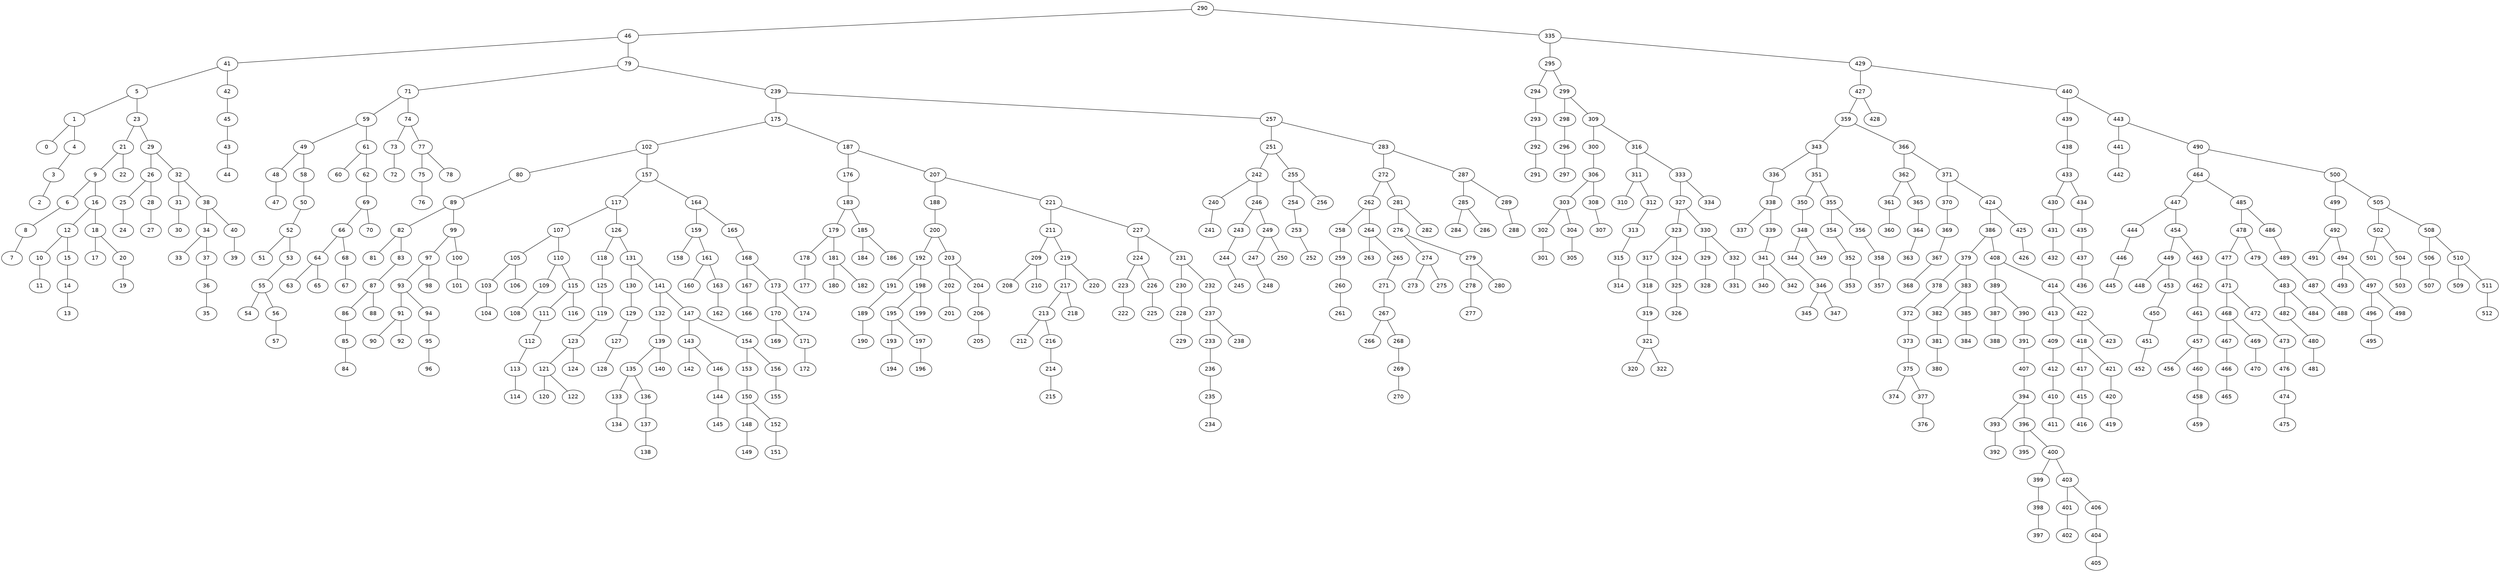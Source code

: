 graph BST {
    node [fontname="Helvetica"];
    290 [label="290"];
    290 -- 46;
    46 [label="46"];
    46 -- 41;
    41 [label="41"];
    41 -- 5;
    5 [label="5"];
    5 -- 1;
    1 [label="1"];
    1 -- 0;
    0 [label="0"];
    1 -- 4;
    4 [label="4"];
    4 -- 3;
    3 [label="3"];
    3 -- 2;
    2 [label="2"];
    5 -- 23;
    23 [label="23"];
    23 -- 21;
    21 [label="21"];
    21 -- 9;
    9 [label="9"];
    9 -- 6;
    6 [label="6"];
    6 -- 8;
    8 [label="8"];
    8 -- 7;
    7 [label="7"];
    9 -- 16;
    16 [label="16"];
    16 -- 12;
    12 [label="12"];
    12 -- 10;
    10 [label="10"];
    10 -- 11;
    11 [label="11"];
    12 -- 15;
    15 [label="15"];
    15 -- 14;
    14 [label="14"];
    14 -- 13;
    13 [label="13"];
    16 -- 18;
    18 [label="18"];
    18 -- 17;
    17 [label="17"];
    18 -- 20;
    20 [label="20"];
    20 -- 19;
    19 [label="19"];
    21 -- 22;
    22 [label="22"];
    23 -- 29;
    29 [label="29"];
    29 -- 26;
    26 [label="26"];
    26 -- 25;
    25 [label="25"];
    25 -- 24;
    24 [label="24"];
    26 -- 28;
    28 [label="28"];
    28 -- 27;
    27 [label="27"];
    29 -- 32;
    32 [label="32"];
    32 -- 31;
    31 [label="31"];
    31 -- 30;
    30 [label="30"];
    32 -- 38;
    38 [label="38"];
    38 -- 34;
    34 [label="34"];
    34 -- 33;
    33 [label="33"];
    34 -- 37;
    37 [label="37"];
    37 -- 36;
    36 [label="36"];
    36 -- 35;
    35 [label="35"];
    38 -- 40;
    40 [label="40"];
    40 -- 39;
    39 [label="39"];
    41 -- 42;
    42 [label="42"];
    42 -- 45;
    45 [label="45"];
    45 -- 43;
    43 [label="43"];
    43 -- 44;
    44 [label="44"];
    46 -- 79;
    79 [label="79"];
    79 -- 71;
    71 [label="71"];
    71 -- 59;
    59 [label="59"];
    59 -- 49;
    49 [label="49"];
    49 -- 48;
    48 [label="48"];
    48 -- 47;
    47 [label="47"];
    49 -- 58;
    58 [label="58"];
    58 -- 50;
    50 [label="50"];
    50 -- 52;
    52 [label="52"];
    52 -- 51;
    51 [label="51"];
    52 -- 53;
    53 [label="53"];
    53 -- 55;
    55 [label="55"];
    55 -- 54;
    54 [label="54"];
    55 -- 56;
    56 [label="56"];
    56 -- 57;
    57 [label="57"];
    59 -- 61;
    61 [label="61"];
    61 -- 60;
    60 [label="60"];
    61 -- 62;
    62 [label="62"];
    62 -- 69;
    69 [label="69"];
    69 -- 66;
    66 [label="66"];
    66 -- 64;
    64 [label="64"];
    64 -- 63;
    63 [label="63"];
    64 -- 65;
    65 [label="65"];
    66 -- 68;
    68 [label="68"];
    68 -- 67;
    67 [label="67"];
    69 -- 70;
    70 [label="70"];
    71 -- 74;
    74 [label="74"];
    74 -- 73;
    73 [label="73"];
    73 -- 72;
    72 [label="72"];
    74 -- 77;
    77 [label="77"];
    77 -- 75;
    75 [label="75"];
    75 -- 76;
    76 [label="76"];
    77 -- 78;
    78 [label="78"];
    79 -- 239;
    239 [label="239"];
    239 -- 175;
    175 [label="175"];
    175 -- 102;
    102 [label="102"];
    102 -- 80;
    80 [label="80"];
    80 -- 89;
    89 [label="89"];
    89 -- 82;
    82 [label="82"];
    82 -- 81;
    81 [label="81"];
    82 -- 83;
    83 [label="83"];
    83 -- 87;
    87 [label="87"];
    87 -- 86;
    86 [label="86"];
    86 -- 85;
    85 [label="85"];
    85 -- 84;
    84 [label="84"];
    87 -- 88;
    88 [label="88"];
    89 -- 99;
    99 [label="99"];
    99 -- 97;
    97 [label="97"];
    97 -- 93;
    93 [label="93"];
    93 -- 91;
    91 [label="91"];
    91 -- 90;
    90 [label="90"];
    91 -- 92;
    92 [label="92"];
    93 -- 94;
    94 [label="94"];
    94 -- 95;
    95 [label="95"];
    95 -- 96;
    96 [label="96"];
    97 -- 98;
    98 [label="98"];
    99 -- 100;
    100 [label="100"];
    100 -- 101;
    101 [label="101"];
    102 -- 157;
    157 [label="157"];
    157 -- 117;
    117 [label="117"];
    117 -- 107;
    107 [label="107"];
    107 -- 105;
    105 [label="105"];
    105 -- 103;
    103 [label="103"];
    103 -- 104;
    104 [label="104"];
    105 -- 106;
    106 [label="106"];
    107 -- 110;
    110 [label="110"];
    110 -- 109;
    109 [label="109"];
    109 -- 108;
    108 [label="108"];
    110 -- 115;
    115 [label="115"];
    115 -- 111;
    111 [label="111"];
    111 -- 112;
    112 [label="112"];
    112 -- 113;
    113 [label="113"];
    113 -- 114;
    114 [label="114"];
    115 -- 116;
    116 [label="116"];
    117 -- 126;
    126 [label="126"];
    126 -- 118;
    118 [label="118"];
    118 -- 125;
    125 [label="125"];
    125 -- 119;
    119 [label="119"];
    119 -- 123;
    123 [label="123"];
    123 -- 121;
    121 [label="121"];
    121 -- 120;
    120 [label="120"];
    121 -- 122;
    122 [label="122"];
    123 -- 124;
    124 [label="124"];
    126 -- 131;
    131 [label="131"];
    131 -- 130;
    130 [label="130"];
    130 -- 129;
    129 [label="129"];
    129 -- 127;
    127 [label="127"];
    127 -- 128;
    128 [label="128"];
    131 -- 141;
    141 [label="141"];
    141 -- 132;
    132 [label="132"];
    132 -- 139;
    139 [label="139"];
    139 -- 135;
    135 [label="135"];
    135 -- 133;
    133 [label="133"];
    133 -- 134;
    134 [label="134"];
    135 -- 136;
    136 [label="136"];
    136 -- 137;
    137 [label="137"];
    137 -- 138;
    138 [label="138"];
    139 -- 140;
    140 [label="140"];
    141 -- 147;
    147 [label="147"];
    147 -- 143;
    143 [label="143"];
    143 -- 142;
    142 [label="142"];
    143 -- 146;
    146 [label="146"];
    146 -- 144;
    144 [label="144"];
    144 -- 145;
    145 [label="145"];
    147 -- 154;
    154 [label="154"];
    154 -- 153;
    153 [label="153"];
    153 -- 150;
    150 [label="150"];
    150 -- 148;
    148 [label="148"];
    148 -- 149;
    149 [label="149"];
    150 -- 152;
    152 [label="152"];
    152 -- 151;
    151 [label="151"];
    154 -- 156;
    156 [label="156"];
    156 -- 155;
    155 [label="155"];
    157 -- 164;
    164 [label="164"];
    164 -- 159;
    159 [label="159"];
    159 -- 158;
    158 [label="158"];
    159 -- 161;
    161 [label="161"];
    161 -- 160;
    160 [label="160"];
    161 -- 163;
    163 [label="163"];
    163 -- 162;
    162 [label="162"];
    164 -- 165;
    165 [label="165"];
    165 -- 168;
    168 [label="168"];
    168 -- 167;
    167 [label="167"];
    167 -- 166;
    166 [label="166"];
    168 -- 173;
    173 [label="173"];
    173 -- 170;
    170 [label="170"];
    170 -- 169;
    169 [label="169"];
    170 -- 171;
    171 [label="171"];
    171 -- 172;
    172 [label="172"];
    173 -- 174;
    174 [label="174"];
    175 -- 187;
    187 [label="187"];
    187 -- 176;
    176 [label="176"];
    176 -- 183;
    183 [label="183"];
    183 -- 179;
    179 [label="179"];
    179 -- 178;
    178 [label="178"];
    178 -- 177;
    177 [label="177"];
    179 -- 181;
    181 [label="181"];
    181 -- 180;
    180 [label="180"];
    181 -- 182;
    182 [label="182"];
    183 -- 185;
    185 [label="185"];
    185 -- 184;
    184 [label="184"];
    185 -- 186;
    186 [label="186"];
    187 -- 207;
    207 [label="207"];
    207 -- 188;
    188 [label="188"];
    188 -- 200;
    200 [label="200"];
    200 -- 192;
    192 [label="192"];
    192 -- 191;
    191 [label="191"];
    191 -- 189;
    189 [label="189"];
    189 -- 190;
    190 [label="190"];
    192 -- 198;
    198 [label="198"];
    198 -- 195;
    195 [label="195"];
    195 -- 193;
    193 [label="193"];
    193 -- 194;
    194 [label="194"];
    195 -- 197;
    197 [label="197"];
    197 -- 196;
    196 [label="196"];
    198 -- 199;
    199 [label="199"];
    200 -- 203;
    203 [label="203"];
    203 -- 202;
    202 [label="202"];
    202 -- 201;
    201 [label="201"];
    203 -- 204;
    204 [label="204"];
    204 -- 206;
    206 [label="206"];
    206 -- 205;
    205 [label="205"];
    207 -- 221;
    221 [label="221"];
    221 -- 211;
    211 [label="211"];
    211 -- 209;
    209 [label="209"];
    209 -- 208;
    208 [label="208"];
    209 -- 210;
    210 [label="210"];
    211 -- 219;
    219 [label="219"];
    219 -- 217;
    217 [label="217"];
    217 -- 213;
    213 [label="213"];
    213 -- 212;
    212 [label="212"];
    213 -- 216;
    216 [label="216"];
    216 -- 214;
    214 [label="214"];
    214 -- 215;
    215 [label="215"];
    217 -- 218;
    218 [label="218"];
    219 -- 220;
    220 [label="220"];
    221 -- 227;
    227 [label="227"];
    227 -- 224;
    224 [label="224"];
    224 -- 223;
    223 [label="223"];
    223 -- 222;
    222 [label="222"];
    224 -- 226;
    226 [label="226"];
    226 -- 225;
    225 [label="225"];
    227 -- 231;
    231 [label="231"];
    231 -- 230;
    230 [label="230"];
    230 -- 228;
    228 [label="228"];
    228 -- 229;
    229 [label="229"];
    231 -- 232;
    232 [label="232"];
    232 -- 237;
    237 [label="237"];
    237 -- 233;
    233 [label="233"];
    233 -- 236;
    236 [label="236"];
    236 -- 235;
    235 [label="235"];
    235 -- 234;
    234 [label="234"];
    237 -- 238;
    238 [label="238"];
    239 -- 257;
    257 [label="257"];
    257 -- 251;
    251 [label="251"];
    251 -- 242;
    242 [label="242"];
    242 -- 240;
    240 [label="240"];
    240 -- 241;
    241 [label="241"];
    242 -- 246;
    246 [label="246"];
    246 -- 243;
    243 [label="243"];
    243 -- 244;
    244 [label="244"];
    244 -- 245;
    245 [label="245"];
    246 -- 249;
    249 [label="249"];
    249 -- 247;
    247 [label="247"];
    247 -- 248;
    248 [label="248"];
    249 -- 250;
    250 [label="250"];
    251 -- 255;
    255 [label="255"];
    255 -- 254;
    254 [label="254"];
    254 -- 253;
    253 [label="253"];
    253 -- 252;
    252 [label="252"];
    255 -- 256;
    256 [label="256"];
    257 -- 283;
    283 [label="283"];
    283 -- 272;
    272 [label="272"];
    272 -- 262;
    262 [label="262"];
    262 -- 258;
    258 [label="258"];
    258 -- 259;
    259 [label="259"];
    259 -- 260;
    260 [label="260"];
    260 -- 261;
    261 [label="261"];
    262 -- 264;
    264 [label="264"];
    264 -- 263;
    263 [label="263"];
    264 -- 265;
    265 [label="265"];
    265 -- 271;
    271 [label="271"];
    271 -- 267;
    267 [label="267"];
    267 -- 266;
    266 [label="266"];
    267 -- 268;
    268 [label="268"];
    268 -- 269;
    269 [label="269"];
    269 -- 270;
    270 [label="270"];
    272 -- 281;
    281 [label="281"];
    281 -- 276;
    276 [label="276"];
    276 -- 274;
    274 [label="274"];
    274 -- 273;
    273 [label="273"];
    274 -- 275;
    275 [label="275"];
    276 -- 279;
    279 [label="279"];
    279 -- 278;
    278 [label="278"];
    278 -- 277;
    277 [label="277"];
    279 -- 280;
    280 [label="280"];
    281 -- 282;
    282 [label="282"];
    283 -- 287;
    287 [label="287"];
    287 -- 285;
    285 [label="285"];
    285 -- 284;
    284 [label="284"];
    285 -- 286;
    286 [label="286"];
    287 -- 289;
    289 [label="289"];
    289 -- 288;
    288 [label="288"];
    290 -- 335;
    335 [label="335"];
    335 -- 295;
    295 [label="295"];
    295 -- 294;
    294 [label="294"];
    294 -- 293;
    293 [label="293"];
    293 -- 292;
    292 [label="292"];
    292 -- 291;
    291 [label="291"];
    295 -- 299;
    299 [label="299"];
    299 -- 298;
    298 [label="298"];
    298 -- 296;
    296 [label="296"];
    296 -- 297;
    297 [label="297"];
    299 -- 309;
    309 [label="309"];
    309 -- 300;
    300 [label="300"];
    300 -- 306;
    306 [label="306"];
    306 -- 303;
    303 [label="303"];
    303 -- 302;
    302 [label="302"];
    302 -- 301;
    301 [label="301"];
    303 -- 304;
    304 [label="304"];
    304 -- 305;
    305 [label="305"];
    306 -- 308;
    308 [label="308"];
    308 -- 307;
    307 [label="307"];
    309 -- 316;
    316 [label="316"];
    316 -- 311;
    311 [label="311"];
    311 -- 310;
    310 [label="310"];
    311 -- 312;
    312 [label="312"];
    312 -- 313;
    313 [label="313"];
    313 -- 315;
    315 [label="315"];
    315 -- 314;
    314 [label="314"];
    316 -- 333;
    333 [label="333"];
    333 -- 327;
    327 [label="327"];
    327 -- 323;
    323 [label="323"];
    323 -- 317;
    317 [label="317"];
    317 -- 318;
    318 [label="318"];
    318 -- 319;
    319 [label="319"];
    319 -- 321;
    321 [label="321"];
    321 -- 320;
    320 [label="320"];
    321 -- 322;
    322 [label="322"];
    323 -- 324;
    324 [label="324"];
    324 -- 325;
    325 [label="325"];
    325 -- 326;
    326 [label="326"];
    327 -- 330;
    330 [label="330"];
    330 -- 329;
    329 [label="329"];
    329 -- 328;
    328 [label="328"];
    330 -- 332;
    332 [label="332"];
    332 -- 331;
    331 [label="331"];
    333 -- 334;
    334 [label="334"];
    335 -- 429;
    429 [label="429"];
    429 -- 427;
    427 [label="427"];
    427 -- 359;
    359 [label="359"];
    359 -- 343;
    343 [label="343"];
    343 -- 336;
    336 [label="336"];
    336 -- 338;
    338 [label="338"];
    338 -- 337;
    337 [label="337"];
    338 -- 339;
    339 [label="339"];
    339 -- 341;
    341 [label="341"];
    341 -- 340;
    340 [label="340"];
    341 -- 342;
    342 [label="342"];
    343 -- 351;
    351 [label="351"];
    351 -- 350;
    350 [label="350"];
    350 -- 348;
    348 [label="348"];
    348 -- 344;
    344 [label="344"];
    344 -- 346;
    346 [label="346"];
    346 -- 345;
    345 [label="345"];
    346 -- 347;
    347 [label="347"];
    348 -- 349;
    349 [label="349"];
    351 -- 355;
    355 [label="355"];
    355 -- 354;
    354 [label="354"];
    354 -- 352;
    352 [label="352"];
    352 -- 353;
    353 [label="353"];
    355 -- 356;
    356 [label="356"];
    356 -- 358;
    358 [label="358"];
    358 -- 357;
    357 [label="357"];
    359 -- 366;
    366 [label="366"];
    366 -- 362;
    362 [label="362"];
    362 -- 361;
    361 [label="361"];
    361 -- 360;
    360 [label="360"];
    362 -- 365;
    365 [label="365"];
    365 -- 364;
    364 [label="364"];
    364 -- 363;
    363 [label="363"];
    366 -- 371;
    371 [label="371"];
    371 -- 370;
    370 [label="370"];
    370 -- 369;
    369 [label="369"];
    369 -- 367;
    367 [label="367"];
    367 -- 368;
    368 [label="368"];
    371 -- 424;
    424 [label="424"];
    424 -- 386;
    386 [label="386"];
    386 -- 379;
    379 [label="379"];
    379 -- 378;
    378 [label="378"];
    378 -- 372;
    372 [label="372"];
    372 -- 373;
    373 [label="373"];
    373 -- 375;
    375 [label="375"];
    375 -- 374;
    374 [label="374"];
    375 -- 377;
    377 [label="377"];
    377 -- 376;
    376 [label="376"];
    379 -- 383;
    383 [label="383"];
    383 -- 382;
    382 [label="382"];
    382 -- 381;
    381 [label="381"];
    381 -- 380;
    380 [label="380"];
    383 -- 385;
    385 [label="385"];
    385 -- 384;
    384 [label="384"];
    386 -- 408;
    408 [label="408"];
    408 -- 389;
    389 [label="389"];
    389 -- 387;
    387 [label="387"];
    387 -- 388;
    388 [label="388"];
    389 -- 390;
    390 [label="390"];
    390 -- 391;
    391 [label="391"];
    391 -- 407;
    407 [label="407"];
    407 -- 394;
    394 [label="394"];
    394 -- 393;
    393 [label="393"];
    393 -- 392;
    392 [label="392"];
    394 -- 396;
    396 [label="396"];
    396 -- 395;
    395 [label="395"];
    396 -- 400;
    400 [label="400"];
    400 -- 399;
    399 [label="399"];
    399 -- 398;
    398 [label="398"];
    398 -- 397;
    397 [label="397"];
    400 -- 403;
    403 [label="403"];
    403 -- 401;
    401 [label="401"];
    401 -- 402;
    402 [label="402"];
    403 -- 406;
    406 [label="406"];
    406 -- 404;
    404 [label="404"];
    404 -- 405;
    405 [label="405"];
    408 -- 414;
    414 [label="414"];
    414 -- 413;
    413 [label="413"];
    413 -- 409;
    409 [label="409"];
    409 -- 412;
    412 [label="412"];
    412 -- 410;
    410 [label="410"];
    410 -- 411;
    411 [label="411"];
    414 -- 422;
    422 [label="422"];
    422 -- 418;
    418 [label="418"];
    418 -- 417;
    417 [label="417"];
    417 -- 415;
    415 [label="415"];
    415 -- 416;
    416 [label="416"];
    418 -- 421;
    421 [label="421"];
    421 -- 420;
    420 [label="420"];
    420 -- 419;
    419 [label="419"];
    422 -- 423;
    423 [label="423"];
    424 -- 425;
    425 [label="425"];
    425 -- 426;
    426 [label="426"];
    427 -- 428;
    428 [label="428"];
    429 -- 440;
    440 [label="440"];
    440 -- 439;
    439 [label="439"];
    439 -- 438;
    438 [label="438"];
    438 -- 433;
    433 [label="433"];
    433 -- 430;
    430 [label="430"];
    430 -- 431;
    431 [label="431"];
    431 -- 432;
    432 [label="432"];
    433 -- 434;
    434 [label="434"];
    434 -- 435;
    435 [label="435"];
    435 -- 437;
    437 [label="437"];
    437 -- 436;
    436 [label="436"];
    440 -- 443;
    443 [label="443"];
    443 -- 441;
    441 [label="441"];
    441 -- 442;
    442 [label="442"];
    443 -- 490;
    490 [label="490"];
    490 -- 464;
    464 [label="464"];
    464 -- 447;
    447 [label="447"];
    447 -- 444;
    444 [label="444"];
    444 -- 446;
    446 [label="446"];
    446 -- 445;
    445 [label="445"];
    447 -- 454;
    454 [label="454"];
    454 -- 449;
    449 [label="449"];
    449 -- 448;
    448 [label="448"];
    449 -- 453;
    453 [label="453"];
    453 -- 450;
    450 [label="450"];
    450 -- 451;
    451 [label="451"];
    451 -- 452;
    452 [label="452"];
    454 -- 463;
    463 [label="463"];
    463 -- 462;
    462 [label="462"];
    462 -- 461;
    461 [label="461"];
    461 -- 457;
    457 [label="457"];
    457 -- 456;
    456 [label="456"];
    457 -- 460;
    460 [label="460"];
    460 -- 458;
    458 [label="458"];
    458 -- 459;
    459 [label="459"];
    464 -- 485;
    485 [label="485"];
    485 -- 478;
    478 [label="478"];
    478 -- 477;
    477 [label="477"];
    477 -- 471;
    471 [label="471"];
    471 -- 468;
    468 [label="468"];
    468 -- 467;
    467 [label="467"];
    467 -- 466;
    466 [label="466"];
    466 -- 465;
    465 [label="465"];
    468 -- 469;
    469 [label="469"];
    469 -- 470;
    470 [label="470"];
    471 -- 472;
    472 [label="472"];
    472 -- 473;
    473 [label="473"];
    473 -- 476;
    476 [label="476"];
    476 -- 474;
    474 [label="474"];
    474 -- 475;
    475 [label="475"];
    478 -- 479;
    479 [label="479"];
    479 -- 483;
    483 [label="483"];
    483 -- 482;
    482 [label="482"];
    482 -- 480;
    480 [label="480"];
    480 -- 481;
    481 [label="481"];
    483 -- 484;
    484 [label="484"];
    485 -- 486;
    486 [label="486"];
    486 -- 489;
    489 [label="489"];
    489 -- 487;
    487 [label="487"];
    487 -- 488;
    488 [label="488"];
    490 -- 500;
    500 [label="500"];
    500 -- 499;
    499 [label="499"];
    499 -- 492;
    492 [label="492"];
    492 -- 491;
    491 [label="491"];
    492 -- 494;
    494 [label="494"];
    494 -- 493;
    493 [label="493"];
    494 -- 497;
    497 [label="497"];
    497 -- 496;
    496 [label="496"];
    496 -- 495;
    495 [label="495"];
    497 -- 498;
    498 [label="498"];
    500 -- 505;
    505 [label="505"];
    505 -- 502;
    502 [label="502"];
    502 -- 501;
    501 [label="501"];
    502 -- 504;
    504 [label="504"];
    504 -- 503;
    503 [label="503"];
    505 -- 508;
    508 [label="508"];
    508 -- 506;
    506 [label="506"];
    506 -- 507;
    507 [label="507"];
    508 -- 510;
    510 [label="510"];
    510 -- 509;
    509 [label="509"];
    510 -- 511;
    511 [label="511"];
    511 -- 512;
    512 [label="512"];
}
